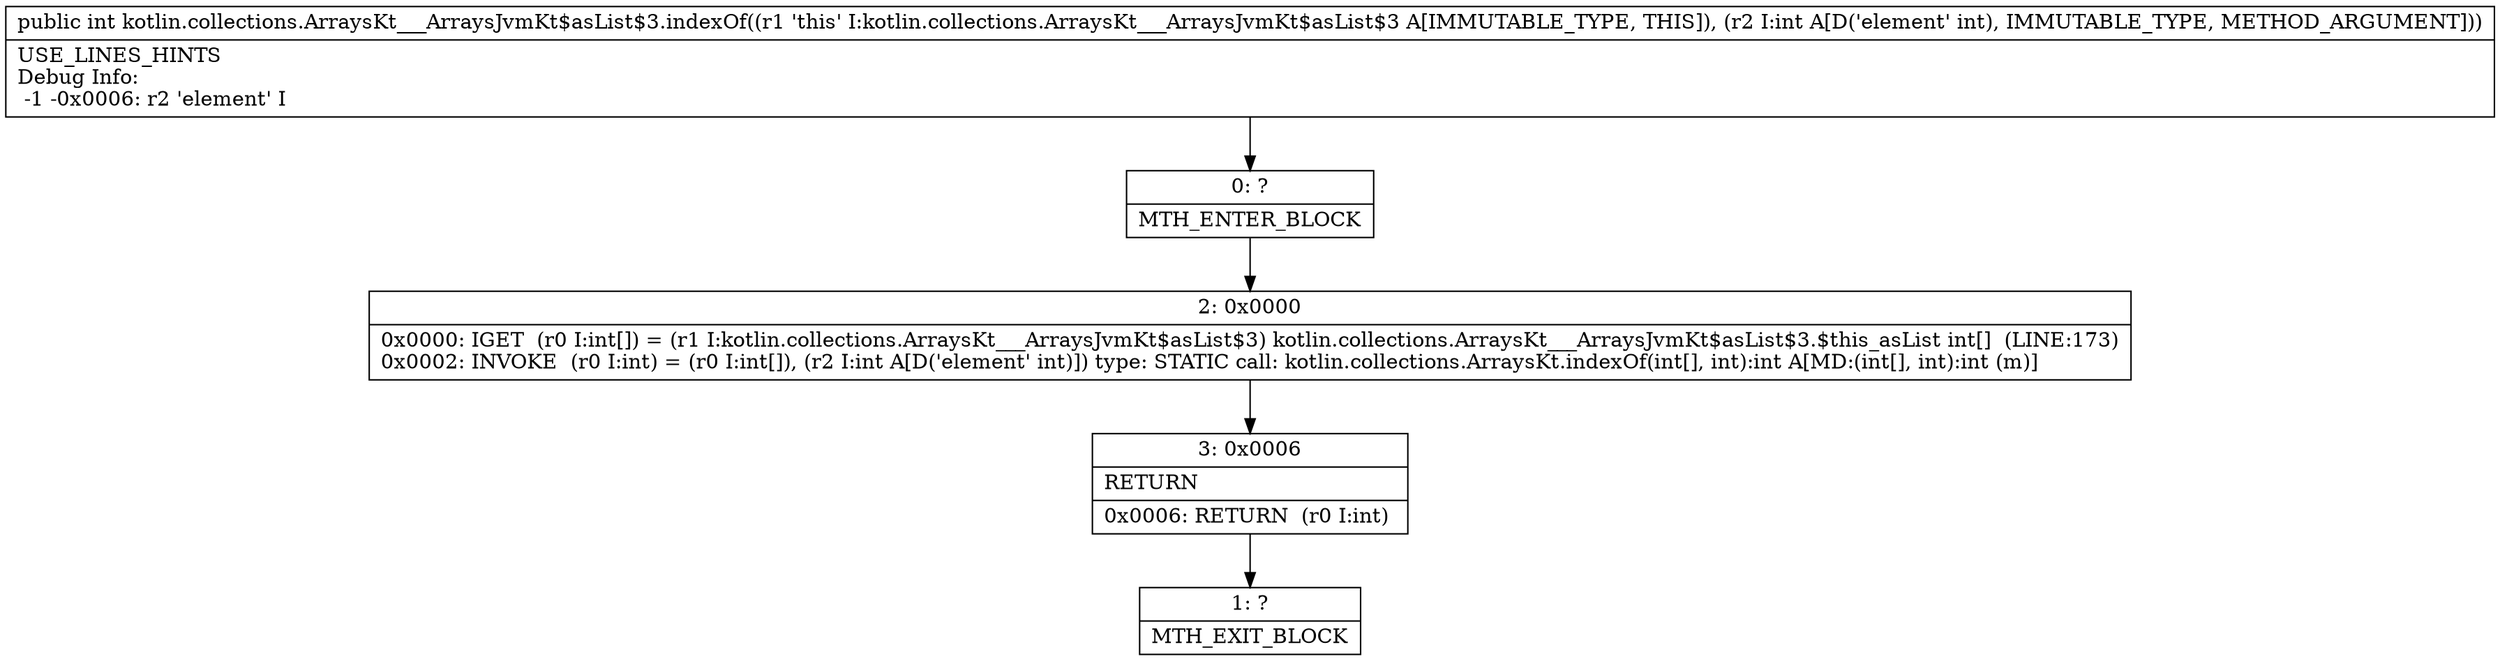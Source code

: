 digraph "CFG forkotlin.collections.ArraysKt___ArraysJvmKt$asList$3.indexOf(I)I" {
Node_0 [shape=record,label="{0\:\ ?|MTH_ENTER_BLOCK\l}"];
Node_2 [shape=record,label="{2\:\ 0x0000|0x0000: IGET  (r0 I:int[]) = (r1 I:kotlin.collections.ArraysKt___ArraysJvmKt$asList$3) kotlin.collections.ArraysKt___ArraysJvmKt$asList$3.$this_asList int[]  (LINE:173)\l0x0002: INVOKE  (r0 I:int) = (r0 I:int[]), (r2 I:int A[D('element' int)]) type: STATIC call: kotlin.collections.ArraysKt.indexOf(int[], int):int A[MD:(int[], int):int (m)]\l}"];
Node_3 [shape=record,label="{3\:\ 0x0006|RETURN\l|0x0006: RETURN  (r0 I:int) \l}"];
Node_1 [shape=record,label="{1\:\ ?|MTH_EXIT_BLOCK\l}"];
MethodNode[shape=record,label="{public int kotlin.collections.ArraysKt___ArraysJvmKt$asList$3.indexOf((r1 'this' I:kotlin.collections.ArraysKt___ArraysJvmKt$asList$3 A[IMMUTABLE_TYPE, THIS]), (r2 I:int A[D('element' int), IMMUTABLE_TYPE, METHOD_ARGUMENT]))  | USE_LINES_HINTS\lDebug Info:\l  \-1 \-0x0006: r2 'element' I\l}"];
MethodNode -> Node_0;Node_0 -> Node_2;
Node_2 -> Node_3;
Node_3 -> Node_1;
}

